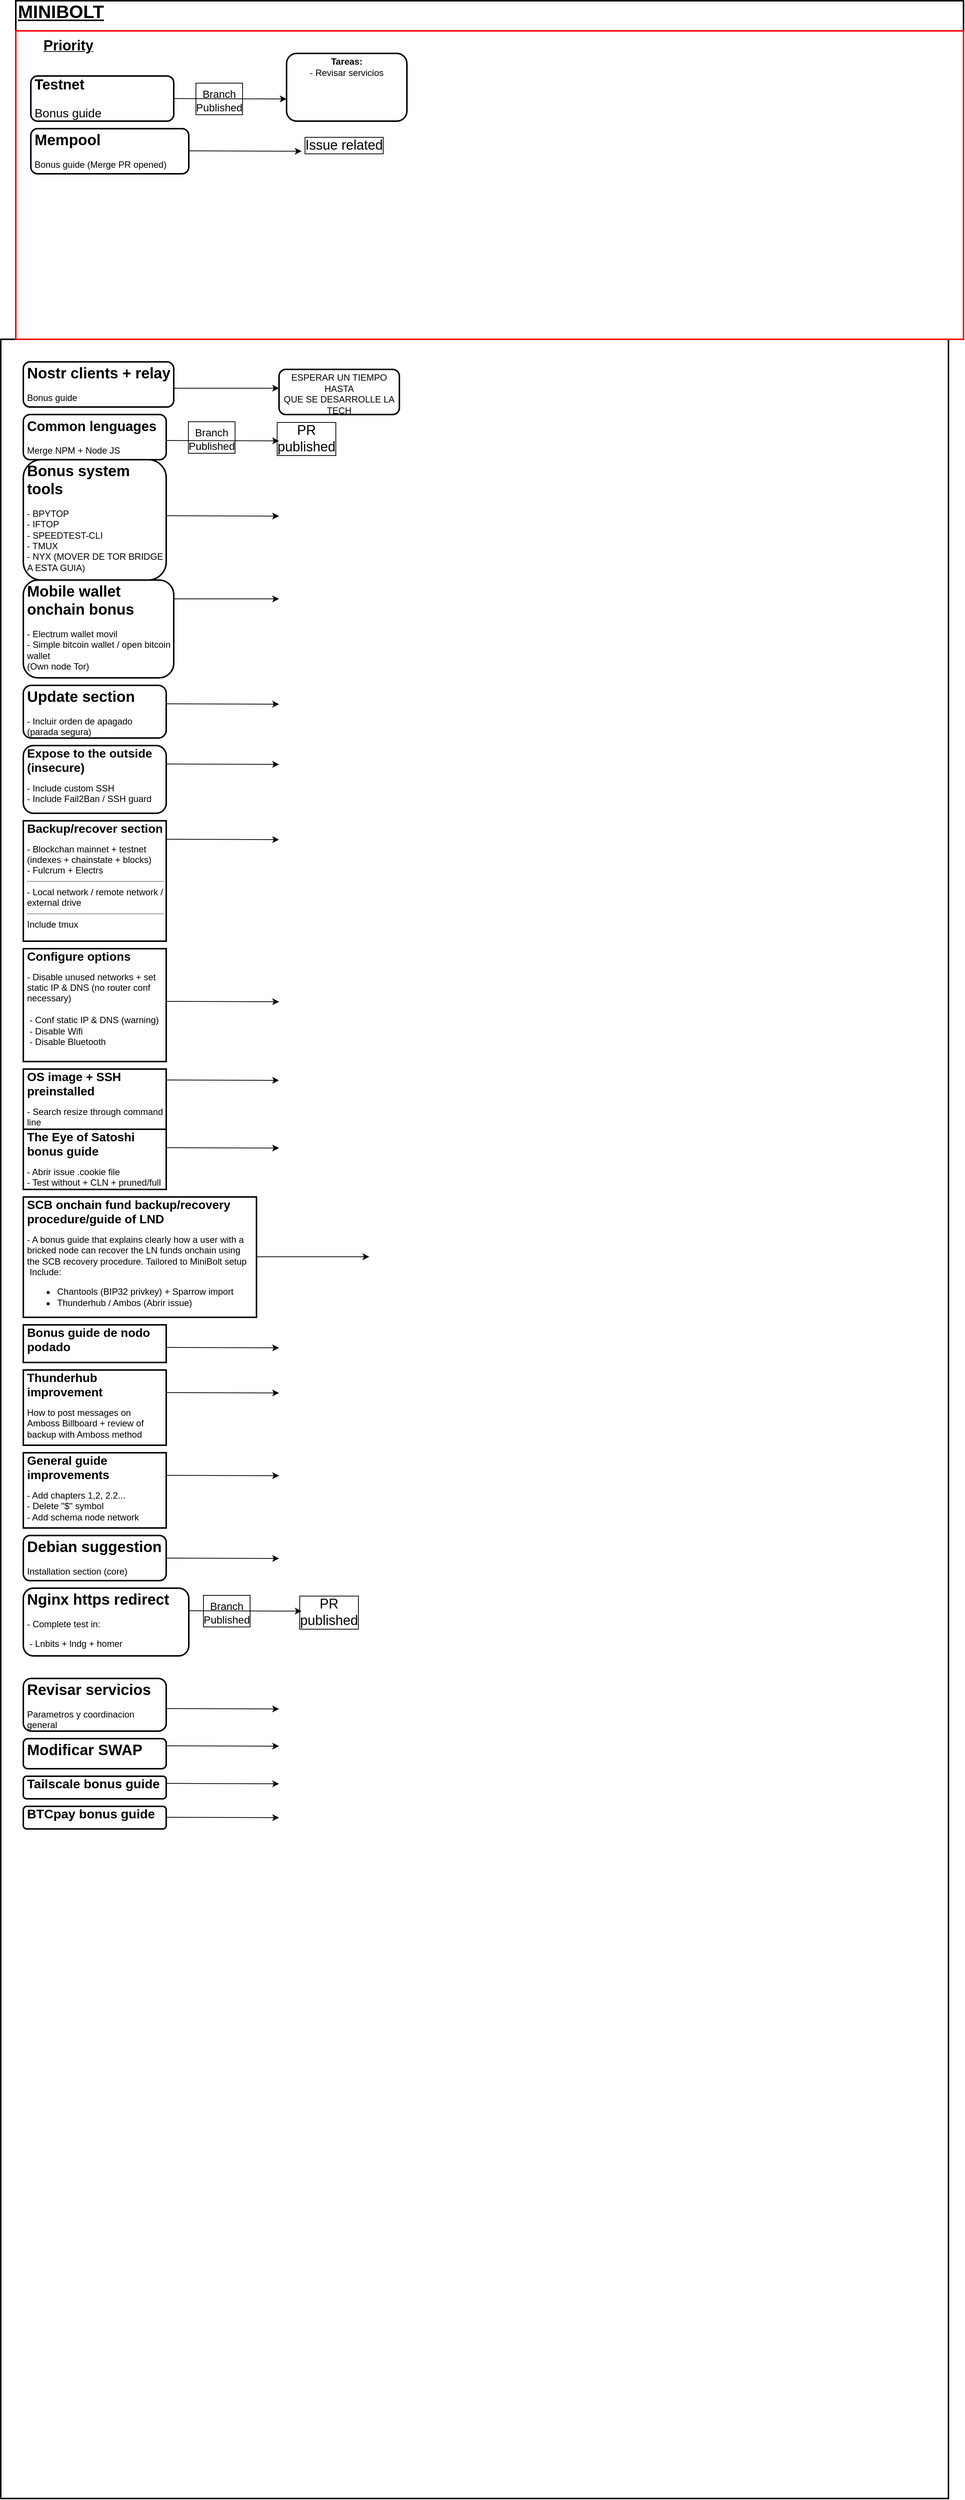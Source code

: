 <mxfile version="21.2.9" type="github">
  <diagram name="Page-1" id="XVAX3JMv7FcWVR3Oqlwc">
    <mxGraphModel dx="2537" dy="934" grid="1" gridSize="10" guides="1" tooltips="1" connect="1" arrows="1" fold="1" page="1" pageScale="1" pageWidth="850" pageHeight="1100" math="0" shadow="0">
      <root>
        <mxCell id="0" />
        <mxCell id="1" parent="0" />
        <mxCell id="p0ROdNJVEXc7yzIytJlv-1" value="" style="rounded=0;whiteSpace=wrap;html=1;strokeWidth=2;strokeColor=#000000;fillColor=default;movable=0;resizable=0;rotatable=0;deletable=0;editable=0;locked=1;connectable=0;" vertex="1" parent="1">
          <mxGeometry y="80" width="1260" height="40" as="geometry" />
        </mxCell>
        <mxCell id="p0ROdNJVEXc7yzIytJlv-2" value="" style="rounded=0;whiteSpace=wrap;html=1;strokeWidth=2;strokeColor=#000000;fillColor=default;movable=0;resizable=0;rotatable=0;deletable=0;editable=0;locked=1;connectable=0;" vertex="1" parent="1">
          <mxGeometry x="-20" y="530" width="1260" height="2870" as="geometry" />
        </mxCell>
        <mxCell id="p0ROdNJVEXc7yzIytJlv-3" value="" style="rounded=0;whiteSpace=wrap;html=1;strokeWidth=2;strokeColor=#FF0000;movable=0;resizable=0;rotatable=0;deletable=0;editable=0;locked=1;connectable=0;" vertex="1" parent="1">
          <mxGeometry y="120" width="1260" height="410" as="geometry" />
        </mxCell>
        <mxCell id="p0ROdNJVEXc7yzIytJlv-4" value="&lt;font style=&quot;font-size: 24px;&quot;&gt;&lt;u&gt;&lt;font style=&quot;font-size: 24px;&quot;&gt;&lt;b&gt;MINIBOLT&lt;/b&gt;&lt;/font&gt;&lt;/u&gt;&lt;/font&gt;" style="text;html=1;strokeColor=none;fillColor=none;align=center;verticalAlign=middle;whiteSpace=wrap;rounded=0;strokeWidth=2;labelBackgroundColor=none;" vertex="1" parent="1">
          <mxGeometry x="30" y="80" width="60" height="30" as="geometry" />
        </mxCell>
        <mxCell id="p0ROdNJVEXc7yzIytJlv-5" value="&lt;h1 style=&quot;font-size: 16px;&quot;&gt;&lt;font style=&quot;font-size: 19px;&quot;&gt;Testnet&lt;/font&gt;&lt;/h1&gt;&lt;p style=&quot;font-size: 16px;&quot;&gt;&lt;font style=&quot;font-size: 16px;&quot;&gt;Bonus guide&lt;br&gt;&lt;/font&gt;&lt;/p&gt;" style="text;html=1;strokeColor=default;fillColor=none;spacing=5;spacingTop=-20;whiteSpace=wrap;overflow=hidden;rounded=1;strokeWidth=2;" vertex="1" parent="1">
          <mxGeometry x="20" y="180" width="190" height="60" as="geometry" />
        </mxCell>
        <mxCell id="p0ROdNJVEXc7yzIytJlv-6" value="" style="endArrow=classic;html=1;rounded=0;fontSize=20;" edge="1" parent="1">
          <mxGeometry relative="1" as="geometry">
            <mxPoint x="230" y="279.5" as="sourcePoint" />
            <mxPoint x="380" y="280" as="targetPoint" />
          </mxGeometry>
        </mxCell>
        <mxCell id="p0ROdNJVEXc7yzIytJlv-7" value="&lt;h1 style=&quot;font-size: 20px;&quot;&gt;Mempool&lt;br&gt;&lt;/h1&gt;&lt;p&gt;Bonus guide (Merge PR opened)&lt;br&gt;&lt;/p&gt;" style="text;html=1;strokeColor=default;fillColor=none;spacing=5;spacingTop=-20;whiteSpace=wrap;overflow=hidden;rounded=1;strokeWidth=2;" vertex="1" parent="1">
          <mxGeometry x="20" y="250" width="210" height="60" as="geometry" />
        </mxCell>
        <mxCell id="p0ROdNJVEXc7yzIytJlv-8" value="" style="endArrow=classic;html=1;rounded=0;fontSize=20;" edge="1" parent="1">
          <mxGeometry relative="1" as="geometry">
            <mxPoint x="210" y="210" as="sourcePoint" />
            <mxPoint x="360" y="210.5" as="targetPoint" />
          </mxGeometry>
        </mxCell>
        <mxCell id="p0ROdNJVEXc7yzIytJlv-9" value="&lt;div&gt;&lt;font style=&quot;font-size: 14px;&quot;&gt;Branch&lt;/font&gt;&lt;/div&gt;&lt;div style=&quot;font-size: 14px;&quot;&gt;Published&lt;br&gt;&lt;/div&gt;" style="edgeLabel;resizable=0;html=1;align=center;verticalAlign=middle;rounded=1;labelBackgroundColor=none;labelBorderColor=default;strokeColor=default;strokeWidth=2;fontSize=20;fillColor=none;" connectable="0" vertex="1" parent="p0ROdNJVEXc7yzIytJlv-8">
          <mxGeometry relative="1" as="geometry">
            <mxPoint x="-15" as="offset" />
          </mxGeometry>
        </mxCell>
        <mxCell id="p0ROdNJVEXc7yzIytJlv-10" value="&lt;h1 style=&quot;font-size: 20px;&quot;&gt;Nostr clients + relay&lt;br&gt;&lt;/h1&gt;&lt;p&gt;Bonus guide&lt;br&gt;&lt;/p&gt;" style="text;html=1;strokeColor=default;fillColor=none;spacing=5;spacingTop=-20;whiteSpace=wrap;overflow=hidden;rounded=1;strokeWidth=2;" vertex="1" parent="1">
          <mxGeometry x="10" y="560" width="200" height="60" as="geometry" />
        </mxCell>
        <mxCell id="p0ROdNJVEXc7yzIytJlv-11" value="" style="endArrow=classic;html=1;rounded=0;fontSize=20;" edge="1" parent="1">
          <mxGeometry relative="1" as="geometry">
            <mxPoint x="210" y="595" as="sourcePoint" />
            <mxPoint x="350" y="595" as="targetPoint" />
          </mxGeometry>
        </mxCell>
        <mxCell id="p0ROdNJVEXc7yzIytJlv-12" value="&lt;h1 style=&quot;font-size: 20px;&quot;&gt;&lt;font style=&quot;font-size: 18px;&quot;&gt;Common lenguages&lt;/font&gt;&lt;br&gt;&lt;/h1&gt;&lt;p&gt;Merge NPM + Node JS&lt;br&gt;&lt;/p&gt;" style="text;html=1;strokeColor=default;fillColor=none;spacing=5;spacingTop=-20;whiteSpace=wrap;overflow=hidden;rounded=1;strokeWidth=2;" vertex="1" parent="1">
          <mxGeometry x="10" y="630" width="190" height="60" as="geometry" />
        </mxCell>
        <mxCell id="p0ROdNJVEXc7yzIytJlv-13" value="" style="endArrow=classic;html=1;rounded=0;fontSize=20;" edge="1" parent="1">
          <mxGeometry relative="1" as="geometry">
            <mxPoint x="200" y="664.5" as="sourcePoint" />
            <mxPoint x="350" y="665" as="targetPoint" />
          </mxGeometry>
        </mxCell>
        <mxCell id="p0ROdNJVEXc7yzIytJlv-14" value="&lt;h1 style=&quot;font-size: 20px;&quot;&gt;Bonus system tools&lt;/h1&gt;&lt;div&gt;- BPYTOP&lt;/div&gt;&lt;div&gt;- IFTOP&lt;/div&gt;&lt;div&gt;- SPEEDTEST-CLI&lt;/div&gt;&lt;div&gt;- TMUX&lt;/div&gt;&lt;div&gt;- NYX (MOVER DE TOR BRIDGE A ESTA GUIA)&lt;br&gt;&lt;/div&gt;" style="text;html=1;strokeColor=default;fillColor=none;spacing=5;spacingTop=-20;whiteSpace=wrap;overflow=hidden;rounded=1;strokeWidth=2;" vertex="1" parent="1">
          <mxGeometry x="10" y="690" width="190" height="160" as="geometry" />
        </mxCell>
        <mxCell id="p0ROdNJVEXc7yzIytJlv-15" value="" style="endArrow=classic;html=1;rounded=0;fontSize=20;" edge="1" parent="1">
          <mxGeometry relative="1" as="geometry">
            <mxPoint x="200" y="764.5" as="sourcePoint" />
            <mxPoint x="350" y="765" as="targetPoint" />
          </mxGeometry>
        </mxCell>
        <mxCell id="p0ROdNJVEXc7yzIytJlv-16" value="&lt;h1 style=&quot;font-size: 20px;&quot;&gt;Mobile wallet onchain bonus&lt;br&gt;&lt;/h1&gt;&lt;div&gt;- Electrum wallet movil&lt;/div&gt;&lt;div&gt;- Simple bitcoin wallet / open bitcoin wallet&lt;/div&gt;&lt;div&gt;(Own node Tor)&lt;br&gt;&lt;/div&gt;" style="text;html=1;strokeColor=default;fillColor=none;spacing=5;spacingTop=-20;whiteSpace=wrap;overflow=hidden;rounded=1;strokeWidth=2;" vertex="1" parent="1">
          <mxGeometry x="10" y="850" width="200" height="130" as="geometry" />
        </mxCell>
        <mxCell id="p0ROdNJVEXc7yzIytJlv-17" value="" style="endArrow=classic;html=1;rounded=0;fontSize=20;" edge="1" parent="1">
          <mxGeometry relative="1" as="geometry">
            <mxPoint x="210" y="875" as="sourcePoint" />
            <mxPoint x="350" y="875" as="targetPoint" />
          </mxGeometry>
        </mxCell>
        <mxCell id="p0ROdNJVEXc7yzIytJlv-18" value="&lt;h1 style=&quot;font-size: 20px;&quot;&gt;Update section&lt;br&gt;&lt;/h1&gt;&lt;div&gt;- Incluir orden de apagado (parada segura) &lt;br&gt;&lt;/div&gt;" style="text;html=1;strokeColor=default;fillColor=none;spacing=5;spacingTop=-20;whiteSpace=wrap;overflow=hidden;rounded=1;strokeWidth=2;" vertex="1" parent="1">
          <mxGeometry x="10" y="990" width="190" height="70" as="geometry" />
        </mxCell>
        <mxCell id="p0ROdNJVEXc7yzIytJlv-19" value="" style="endArrow=classic;html=1;rounded=0;fontSize=20;" edge="1" parent="1">
          <mxGeometry relative="1" as="geometry">
            <mxPoint x="200" y="1014.5" as="sourcePoint" />
            <mxPoint x="350" y="1015" as="targetPoint" />
          </mxGeometry>
        </mxCell>
        <mxCell id="p0ROdNJVEXc7yzIytJlv-20" value="&lt;h1 style=&quot;font-size: 16px;&quot;&gt;&lt;font style=&quot;font-size: 16px;&quot;&gt;Expose to the outside&lt;/font&gt; &lt;font style=&quot;font-size: 16px;&quot;&gt;(insecure)&lt;/font&gt;&lt;/h1&gt;&lt;div&gt;- Include custom SSH&lt;/div&gt;&lt;div&gt;- Include Fail2Ban / SSH guard&lt;br&gt;&lt;/div&gt;" style="text;html=1;strokeColor=default;fillColor=none;spacing=5;spacingTop=-20;whiteSpace=wrap;overflow=hidden;rounded=1;strokeWidth=2;" vertex="1" parent="1">
          <mxGeometry x="10" y="1070" width="190" height="90" as="geometry" />
        </mxCell>
        <mxCell id="p0ROdNJVEXc7yzIytJlv-21" value="" style="endArrow=classic;html=1;rounded=0;fontSize=20;" edge="1" parent="1">
          <mxGeometry relative="1" as="geometry">
            <mxPoint x="200" y="1094.5" as="sourcePoint" />
            <mxPoint x="350" y="1095" as="targetPoint" />
          </mxGeometry>
        </mxCell>
        <mxCell id="p0ROdNJVEXc7yzIytJlv-22" value="&lt;h1 style=&quot;font-size: 16px;&quot;&gt;Backup/recover section&lt;br&gt;&lt;/h1&gt;&lt;div&gt;- Blockchan mainnet + testnet (indexes + chainstate + blocks)&lt;/div&gt;&lt;div&gt;- Fulcrum + Electrs&lt;br&gt;&lt;hr&gt;- Local network / remote network / external drive&lt;/div&gt;&lt;div&gt;&lt;hr&gt;Include tmux&lt;br&gt;&lt;/div&gt;" style="text;html=1;strokeColor=default;fillColor=none;spacing=5;spacingTop=-20;whiteSpace=wrap;overflow=hidden;rounded=0;strokeWidth=2;" vertex="1" parent="1">
          <mxGeometry x="10" y="1170" width="190" height="160" as="geometry" />
        </mxCell>
        <mxCell id="p0ROdNJVEXc7yzIytJlv-23" value="" style="endArrow=classic;html=1;rounded=0;fontSize=20;" edge="1" parent="1">
          <mxGeometry relative="1" as="geometry">
            <mxPoint x="200" y="1194.5" as="sourcePoint" />
            <mxPoint x="350" y="1195" as="targetPoint" />
          </mxGeometry>
        </mxCell>
        <mxCell id="p0ROdNJVEXc7yzIytJlv-24" value="&lt;h1 style=&quot;font-size: 16px;&quot;&gt;Configure options&lt;br&gt;&lt;/h1&gt;&lt;div&gt;- Disable unused networks + set static IP &amp;amp; DNS (no router conf necessary)&lt;/div&gt;&lt;div&gt;&lt;br&gt;&lt;/div&gt;&lt;div&gt;&lt;span style=&quot;white-space: pre;&quot;&gt;	&lt;/span&gt;- Conf static IP &amp;amp; DNS (warning)&lt;br&gt;&lt;/div&gt;&lt;div&gt;&lt;span style=&quot;white-space: pre;&quot;&gt;	&lt;/span&gt;- Disable Wifi&lt;/div&gt;&lt;div&gt;&lt;span style=&quot;white-space: pre;&quot;&gt;	&lt;/span&gt;- Disable Bluetooth &lt;br&gt;&lt;/div&gt;" style="text;html=1;strokeColor=default;fillColor=none;spacing=5;spacingTop=-20;whiteSpace=wrap;overflow=hidden;rounded=0;strokeWidth=2;" vertex="1" parent="1">
          <mxGeometry x="10" y="1340" width="190" height="150" as="geometry" />
        </mxCell>
        <mxCell id="p0ROdNJVEXc7yzIytJlv-25" value="" style="endArrow=classic;html=1;rounded=0;fontSize=20;" edge="1" parent="1">
          <mxGeometry relative="1" as="geometry">
            <mxPoint x="200" y="1410" as="sourcePoint" />
            <mxPoint x="350" y="1410.5" as="targetPoint" />
          </mxGeometry>
        </mxCell>
        <mxCell id="p0ROdNJVEXc7yzIytJlv-26" value="&lt;h1 style=&quot;font-size: 16px;&quot;&gt;OS image + SSH preinstalled &lt;br&gt;&lt;/h1&gt;&lt;div&gt;- Search resize through command line &lt;br&gt;&lt;/div&gt;" style="text;html=1;strokeColor=default;fillColor=none;spacing=5;spacingTop=-20;whiteSpace=wrap;overflow=hidden;rounded=0;strokeWidth=2;" vertex="1" parent="1">
          <mxGeometry x="10" y="1500" width="190" height="80" as="geometry" />
        </mxCell>
        <mxCell id="p0ROdNJVEXc7yzIytJlv-27" value="" style="endArrow=classic;html=1;rounded=0;fontSize=20;" edge="1" parent="1">
          <mxGeometry relative="1" as="geometry">
            <mxPoint x="200" y="1514.5" as="sourcePoint" />
            <mxPoint x="350" y="1515" as="targetPoint" />
          </mxGeometry>
        </mxCell>
        <mxCell id="p0ROdNJVEXc7yzIytJlv-28" value="&lt;h1 style=&quot;font-size: 16px;&quot;&gt;The Eye of Satoshi bonus guide&lt;br&gt;&lt;/h1&gt;&lt;div&gt;- Abrir issue .cookie file&lt;/div&gt;&lt;div&gt;- Test without + CLN + pruned/full&lt;br&gt;&lt;/div&gt;" style="text;html=1;strokeColor=default;fillColor=none;spacing=5;spacingTop=-20;whiteSpace=wrap;overflow=hidden;rounded=0;strokeWidth=2;" vertex="1" parent="1">
          <mxGeometry x="10" y="1580" width="190" height="80" as="geometry" />
        </mxCell>
        <mxCell id="p0ROdNJVEXc7yzIytJlv-29" value="" style="endArrow=classic;html=1;rounded=0;fontSize=20;" edge="1" parent="1">
          <mxGeometry relative="1" as="geometry">
            <mxPoint x="200" y="1604.5" as="sourcePoint" />
            <mxPoint x="350" y="1605" as="targetPoint" />
          </mxGeometry>
        </mxCell>
        <mxCell id="p0ROdNJVEXc7yzIytJlv-30" value="&lt;h1 style=&quot;font-size: 16px;&quot;&gt;SCB onchain fund backup/recovery procedure/guide of LND &lt;br&gt;&lt;/h1&gt;&lt;div&gt;- A bonus guide that explains clearly how a user with a bricked node can recover the LN funds onchain using the SCB recovery procedure. Tailored to MiniBolt setup&lt;/div&gt;&lt;div&gt;&lt;span style=&quot;white-space: pre;&quot;&gt;	&lt;/span&gt;Include:&lt;/div&gt;&lt;div&gt;&lt;ul&gt;&lt;li&gt;Chantools (BIP32 privkey) + Sparrow import&lt;br&gt;&lt;/li&gt;&lt;li&gt;Thunderhub / Ambos (Abrir issue)&lt;br&gt;&lt;/li&gt;&lt;/ul&gt;&lt;/div&gt;" style="text;html=1;strokeColor=default;fillColor=none;spacing=5;spacingTop=-20;whiteSpace=wrap;overflow=hidden;rounded=0;strokeWidth=2;" vertex="1" parent="1">
          <mxGeometry x="10" y="1670" width="310" height="160" as="geometry" />
        </mxCell>
        <mxCell id="p0ROdNJVEXc7yzIytJlv-31" value="" style="endArrow=classic;html=1;rounded=0;fontSize=20;" edge="1" parent="1">
          <mxGeometry relative="1" as="geometry">
            <mxPoint x="320" y="1749.5" as="sourcePoint" />
            <mxPoint x="470" y="1749.5" as="targetPoint" />
          </mxGeometry>
        </mxCell>
        <mxCell id="p0ROdNJVEXc7yzIytJlv-32" value="&lt;h1 style=&quot;font-size: 16px;&quot;&gt;Bonus guide de nodo podado&lt;br&gt;&lt;/h1&gt;" style="text;html=1;strokeColor=default;fillColor=none;spacing=5;spacingTop=-20;whiteSpace=wrap;overflow=hidden;rounded=0;strokeWidth=2;" vertex="1" parent="1">
          <mxGeometry x="10" y="1840" width="190" height="50" as="geometry" />
        </mxCell>
        <mxCell id="p0ROdNJVEXc7yzIytJlv-33" value="" style="endArrow=classic;html=1;rounded=0;fontSize=20;" edge="1" parent="1">
          <mxGeometry relative="1" as="geometry">
            <mxPoint x="200" y="1870" as="sourcePoint" />
            <mxPoint x="350" y="1870.5" as="targetPoint" />
          </mxGeometry>
        </mxCell>
        <mxCell id="p0ROdNJVEXc7yzIytJlv-34" value="Priority" style="text;html=1;strokeColor=none;fillColor=none;align=center;verticalAlign=middle;whiteSpace=wrap;rounded=0;fontStyle=5;fontSize=19;" vertex="1" parent="1">
          <mxGeometry x="10" y="120" width="120" height="40" as="geometry" />
        </mxCell>
        <mxCell id="p0ROdNJVEXc7yzIytJlv-35" value="&lt;div&gt;&lt;br&gt;&lt;/div&gt;&lt;div&gt;ESPERAR UN TIEMPO HASTA&lt;/div&gt;&lt;div&gt;QUE SE DESARROLLE LA TECH&lt;br&gt;&lt;/div&gt;" style="text;html=1;strokeColor=default;fillColor=none;spacing=5;spacingTop=-20;whiteSpace=wrap;overflow=hidden;rounded=1;strokeWidth=2;align=center;" vertex="1" parent="1">
          <mxGeometry x="350" y="570" width="160" height="60" as="geometry" />
        </mxCell>
        <mxCell id="p0ROdNJVEXc7yzIytJlv-36" value="&lt;h1 style=&quot;font-size: 16px;&quot;&gt;Thunderhub improvement&lt;/h1&gt;&lt;div&gt;How to post messages on Amboss Billboard + review of backup with Amboss method&lt;br&gt;&lt;/div&gt;&lt;div&gt;&lt;br&gt;&lt;/div&gt;&lt;div&gt;&lt;br&gt;&lt;/div&gt;" style="text;html=1;strokeColor=default;fillColor=none;spacing=5;spacingTop=-20;whiteSpace=wrap;overflow=hidden;rounded=0;strokeWidth=2;" vertex="1" parent="1">
          <mxGeometry x="10" y="1900" width="190" height="100" as="geometry" />
        </mxCell>
        <mxCell id="p0ROdNJVEXc7yzIytJlv-37" value="" style="endArrow=classic;html=1;rounded=0;fontSize=20;" edge="1" parent="1">
          <mxGeometry relative="1" as="geometry">
            <mxPoint x="200" y="1930" as="sourcePoint" />
            <mxPoint x="350" y="1930.5" as="targetPoint" />
          </mxGeometry>
        </mxCell>
        <mxCell id="p0ROdNJVEXc7yzIytJlv-38" value="&lt;h1 style=&quot;font-size: 16px;&quot;&gt;General guide improvements&lt;br&gt;&lt;/h1&gt;&lt;div&gt;- Add chapters 1,2, 2.2...&lt;br&gt;&lt;/div&gt;&lt;div&gt;- Delete &quot;$&quot; symbol&lt;/div&gt;&lt;div&gt;- Add schema node network&lt;br&gt;&lt;/div&gt;&lt;div&gt;&lt;br&gt;&lt;/div&gt;" style="text;html=1;strokeColor=default;fillColor=none;spacing=5;spacingTop=-20;whiteSpace=wrap;overflow=hidden;rounded=0;strokeWidth=2;" vertex="1" parent="1">
          <mxGeometry x="10" y="2010" width="190" height="100" as="geometry" />
        </mxCell>
        <mxCell id="p0ROdNJVEXc7yzIytJlv-39" value="" style="endArrow=classic;html=1;rounded=0;fontSize=20;" edge="1" parent="1">
          <mxGeometry relative="1" as="geometry">
            <mxPoint x="200" y="2040" as="sourcePoint" />
            <mxPoint x="350" y="2040.5" as="targetPoint" />
          </mxGeometry>
        </mxCell>
        <mxCell id="p0ROdNJVEXc7yzIytJlv-40" value="&lt;h1 style=&quot;font-size: 20px;&quot;&gt;Debian suggestion&lt;br&gt;&lt;/h1&gt;&lt;p&gt;Installation section (core)&lt;/p&gt;&lt;p&gt;&lt;/p&gt;" style="text;html=1;strokeColor=default;fillColor=none;spacing=5;spacingTop=-20;whiteSpace=wrap;overflow=hidden;rounded=1;strokeWidth=2;" vertex="1" parent="1">
          <mxGeometry x="10" y="2120" width="190" height="60" as="geometry" />
        </mxCell>
        <mxCell id="p0ROdNJVEXc7yzIytJlv-41" value="" style="endArrow=classic;html=1;rounded=0;fontSize=20;" edge="1" parent="1">
          <mxGeometry relative="1" as="geometry">
            <mxPoint x="200" y="2150" as="sourcePoint" />
            <mxPoint x="350" y="2150.5" as="targetPoint" />
          </mxGeometry>
        </mxCell>
        <mxCell id="p0ROdNJVEXc7yzIytJlv-42" value="&lt;div&gt;&lt;br&gt;&lt;/div&gt;&lt;div&gt;&lt;b&gt;Tareas:&lt;/b&gt;&lt;br&gt;&lt;/div&gt;- Revisar servicios" style="text;html=1;strokeColor=default;fillColor=none;spacing=5;spacingTop=-20;whiteSpace=wrap;overflow=hidden;rounded=1;strokeWidth=2;align=center;" vertex="1" parent="1">
          <mxGeometry x="360" y="150" width="160" height="90" as="geometry" />
        </mxCell>
        <mxCell id="p0ROdNJVEXc7yzIytJlv-43" style="edgeStyle=orthogonalEdgeStyle;rounded=0;orthogonalLoop=1;jettySize=auto;html=1;exitX=0.5;exitY=1;exitDx=0;exitDy=0;" edge="1" parent="1" source="p0ROdNJVEXc7yzIytJlv-42" target="p0ROdNJVEXc7yzIytJlv-42">
          <mxGeometry relative="1" as="geometry" />
        </mxCell>
        <mxCell id="p0ROdNJVEXc7yzIytJlv-44" value="&lt;h1 style=&quot;font-size: 20px;&quot;&gt;Nginx https redirect&lt;br&gt;&lt;/h1&gt;&lt;div&gt;&lt;p&gt;- Complete test in:&lt;/p&gt;&lt;p&gt;&lt;span style=&quot;white-space: pre;&quot;&gt;	&lt;/span&gt;- Lnbits + lndg + homer &lt;br&gt;&lt;/p&gt;&lt;/div&gt;" style="text;html=1;strokeColor=default;fillColor=none;spacing=5;spacingTop=-20;whiteSpace=wrap;overflow=hidden;rounded=1;strokeWidth=2;" vertex="1" parent="1">
          <mxGeometry x="10" y="2190" width="220" height="90" as="geometry" />
        </mxCell>
        <mxCell id="p0ROdNJVEXc7yzIytJlv-45" value="" style="endArrow=classic;html=1;rounded=0;fontSize=20;" edge="1" parent="1">
          <mxGeometry relative="1" as="geometry">
            <mxPoint x="230" y="2220" as="sourcePoint" />
            <mxPoint x="380" y="2220.5" as="targetPoint" />
          </mxGeometry>
        </mxCell>
        <mxCell id="p0ROdNJVEXc7yzIytJlv-46" value="&lt;div&gt;&lt;font style=&quot;font-size: 14px;&quot;&gt;Branch&lt;/font&gt;&lt;/div&gt;&lt;div style=&quot;font-size: 14px;&quot;&gt;Published&lt;br&gt;&lt;/div&gt;" style="edgeLabel;resizable=0;html=1;align=center;verticalAlign=middle;rounded=1;labelBackgroundColor=none;labelBorderColor=default;strokeColor=default;strokeWidth=2;fontSize=20;fillColor=none;" connectable="0" vertex="1" parent="1">
          <mxGeometry x="280" y="2220" as="geometry" />
        </mxCell>
        <mxCell id="p0ROdNJVEXc7yzIytJlv-47" value="&lt;div style=&quot;font-size: 18px;&quot;&gt;&lt;font style=&quot;font-size: 18px;&quot;&gt;PR &lt;br&gt;&lt;/font&gt;&lt;/div&gt;&lt;div style=&quot;font-size: 18px;&quot;&gt;&lt;font style=&quot;font-size: 18px;&quot;&gt;published&lt;/font&gt;&lt;/div&gt;" style="edgeLabel;resizable=0;html=1;align=center;verticalAlign=middle;rounded=1;labelBackgroundColor=none;labelBorderColor=default;strokeColor=default;strokeWidth=2;fontSize=20;fillColor=none;" connectable="0" vertex="1" parent="1">
          <mxGeometry x="390.0" y="2200.0" as="geometry">
            <mxPoint x="26" y="22" as="offset" />
          </mxGeometry>
        </mxCell>
        <mxCell id="p0ROdNJVEXc7yzIytJlv-48" value="&lt;div style=&quot;font-size: 18px;&quot;&gt;&lt;font style=&quot;font-size: 18px;&quot;&gt;Issue related&lt;br&gt;&lt;/font&gt;&lt;/div&gt;" style="edgeLabel;resizable=0;html=1;align=center;verticalAlign=middle;rounded=1;labelBackgroundColor=none;labelBorderColor=default;strokeColor=default;strokeWidth=2;fontSize=20;fillColor=none;" connectable="0" vertex="1" parent="1">
          <mxGeometry x="410.0" y="250.0" as="geometry">
            <mxPoint x="26" y="22" as="offset" />
          </mxGeometry>
        </mxCell>
        <mxCell id="p0ROdNJVEXc7yzIytJlv-49" value="&lt;h1 style=&quot;font-size: 20px;&quot;&gt;Revisar servicios&lt;/h1&gt;&lt;div&gt;Parametros y coordinacion general&lt;br&gt;&lt;/div&gt;&lt;p&gt;&lt;/p&gt;" style="text;html=1;strokeColor=default;fillColor=none;spacing=5;spacingTop=-20;whiteSpace=wrap;overflow=hidden;rounded=1;strokeWidth=2;" vertex="1" parent="1">
          <mxGeometry x="10" y="2310" width="190" height="70" as="geometry" />
        </mxCell>
        <mxCell id="p0ROdNJVEXc7yzIytJlv-50" value="" style="endArrow=classic;html=1;rounded=0;fontSize=20;" edge="1" parent="1">
          <mxGeometry relative="1" as="geometry">
            <mxPoint x="200" y="2350" as="sourcePoint" />
            <mxPoint x="350" y="2350.5" as="targetPoint" />
          </mxGeometry>
        </mxCell>
        <mxCell id="p0ROdNJVEXc7yzIytJlv-51" value="&lt;h1 style=&quot;font-size: 20px;&quot;&gt;Modificar SWAP&lt;br&gt;&lt;/h1&gt;&lt;div&gt;&lt;br&gt;&lt;/div&gt;&lt;p&gt;&lt;/p&gt;" style="text;html=1;strokeColor=default;fillColor=none;spacing=5;spacingTop=-20;whiteSpace=wrap;overflow=hidden;rounded=1;strokeWidth=2;" vertex="1" parent="1">
          <mxGeometry x="10" y="2390" width="190" height="40" as="geometry" />
        </mxCell>
        <mxCell id="p0ROdNJVEXc7yzIytJlv-52" value="" style="endArrow=classic;html=1;rounded=0;fontSize=20;" edge="1" parent="1">
          <mxGeometry relative="1" as="geometry">
            <mxPoint x="200" y="2399.5" as="sourcePoint" />
            <mxPoint x="350" y="2400" as="targetPoint" />
          </mxGeometry>
        </mxCell>
        <mxCell id="p0ROdNJVEXc7yzIytJlv-53" value="&lt;h1 style=&quot;font-size: 17px;&quot;&gt;Tailscale bonus guide&lt;br&gt;&lt;/h1&gt;&lt;div&gt;&lt;br&gt;&lt;/div&gt;&lt;p&gt;&lt;/p&gt;" style="text;html=1;strokeColor=default;fillColor=none;spacing=5;spacingTop=-20;whiteSpace=wrap;overflow=hidden;rounded=1;strokeWidth=2;" vertex="1" parent="1">
          <mxGeometry x="10" y="2440" width="190" height="30" as="geometry" />
        </mxCell>
        <mxCell id="p0ROdNJVEXc7yzIytJlv-54" value="" style="endArrow=classic;html=1;rounded=0;fontSize=20;" edge="1" parent="1">
          <mxGeometry relative="1" as="geometry">
            <mxPoint x="200" y="2449.5" as="sourcePoint" />
            <mxPoint x="350" y="2450" as="targetPoint" />
          </mxGeometry>
        </mxCell>
        <mxCell id="p0ROdNJVEXc7yzIytJlv-55" value="&lt;div&gt;&lt;font style=&quot;font-size: 14px;&quot;&gt;Branch&lt;/font&gt;&lt;/div&gt;&lt;div style=&quot;font-size: 14px;&quot;&gt;Published&lt;br&gt;&lt;/div&gt;" style="edgeLabel;resizable=0;html=1;align=center;verticalAlign=middle;rounded=1;labelBackgroundColor=none;labelBorderColor=default;strokeColor=default;strokeWidth=2;fontSize=20;fillColor=none;" connectable="0" vertex="1" parent="1">
          <mxGeometry x="260.0" y="660.0" as="geometry" />
        </mxCell>
        <mxCell id="p0ROdNJVEXc7yzIytJlv-56" value="&lt;div style=&quot;font-size: 18px;&quot;&gt;&lt;font style=&quot;font-size: 18px;&quot;&gt;PR &lt;br&gt;&lt;/font&gt;&lt;/div&gt;&lt;div style=&quot;font-size: 18px;&quot;&gt;&lt;font style=&quot;font-size: 18px;&quot;&gt;published&lt;/font&gt;&lt;/div&gt;" style="edgeLabel;resizable=0;html=1;align=center;verticalAlign=middle;rounded=1;labelBackgroundColor=none;labelBorderColor=default;strokeColor=default;strokeWidth=2;fontSize=20;fillColor=none;" connectable="0" vertex="1" parent="1">
          <mxGeometry x="360.0" y="640.0" as="geometry">
            <mxPoint x="26" y="22" as="offset" />
          </mxGeometry>
        </mxCell>
        <mxCell id="p0ROdNJVEXc7yzIytJlv-57" value="&lt;h1 style=&quot;font-size: 17px;&quot;&gt;BTCpay bonus guide&lt;br&gt;&lt;/h1&gt;&lt;div&gt;&lt;br&gt;&lt;/div&gt;&lt;p&gt;&lt;/p&gt;" style="text;html=1;strokeColor=default;fillColor=none;spacing=5;spacingTop=-20;whiteSpace=wrap;overflow=hidden;rounded=1;strokeWidth=2;" vertex="1" parent="1">
          <mxGeometry x="10" y="2480" width="190" height="30" as="geometry" />
        </mxCell>
        <mxCell id="p0ROdNJVEXc7yzIytJlv-58" value="" style="endArrow=classic;html=1;rounded=0;fontSize=20;" edge="1" parent="1">
          <mxGeometry relative="1" as="geometry">
            <mxPoint x="200" y="2494.5" as="sourcePoint" />
            <mxPoint x="350" y="2495" as="targetPoint" />
          </mxGeometry>
        </mxCell>
      </root>
    </mxGraphModel>
  </diagram>
</mxfile>
